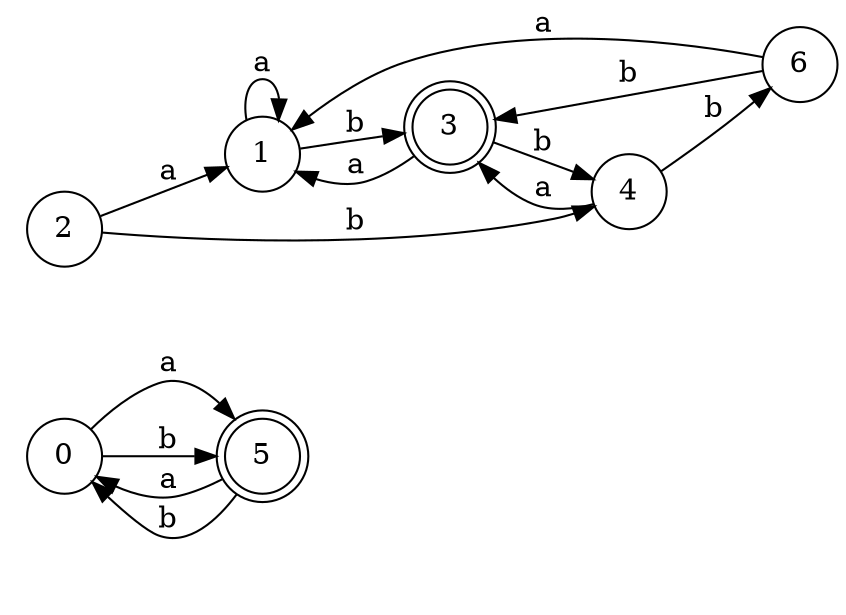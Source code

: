 digraph n6_8 {
__start0 [label="" shape="none"];

rankdir=LR;
size="8,5";

s0 [style="filled", color="black", fillcolor="white" shape="circle", label="0"];
s1 [style="filled", color="black", fillcolor="white" shape="circle", label="1"];
s2 [style="filled", color="black", fillcolor="white" shape="circle", label="2"];
s3 [style="rounded,filled", color="black", fillcolor="white" shape="doublecircle", label="3"];
s4 [style="filled", color="black", fillcolor="white" shape="circle", label="4"];
s5 [style="rounded,filled", color="black", fillcolor="white" shape="doublecircle", label="5"];
s6 [style="filled", color="black", fillcolor="white" shape="circle", label="6"];
s0 -> s5 [label="a"];
s0 -> s5 [label="b"];
s1 -> s1 [label="a"];
s1 -> s3 [label="b"];
s2 -> s1 [label="a"];
s2 -> s4 [label="b"];
s3 -> s1 [label="a"];
s3 -> s4 [label="b"];
s4 -> s3 [label="a"];
s4 -> s6 [label="b"];
s5 -> s0 [label="a"];
s5 -> s0 [label="b"];
s6 -> s1 [label="a"];
s6 -> s3 [label="b"];

}